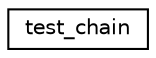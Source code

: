 digraph "Graphical Class Hierarchy"
{
  edge [fontname="Helvetica",fontsize="10",labelfontname="Helvetica",labelfontsize="10"];
  node [fontname="Helvetica",fontsize="10",shape=record];
  rankdir="LR";
  Node0 [label="test_chain",height=0.2,width=0.4,color="black", fillcolor="white", style="filled",URL="$structtest__chain.html"];
}

